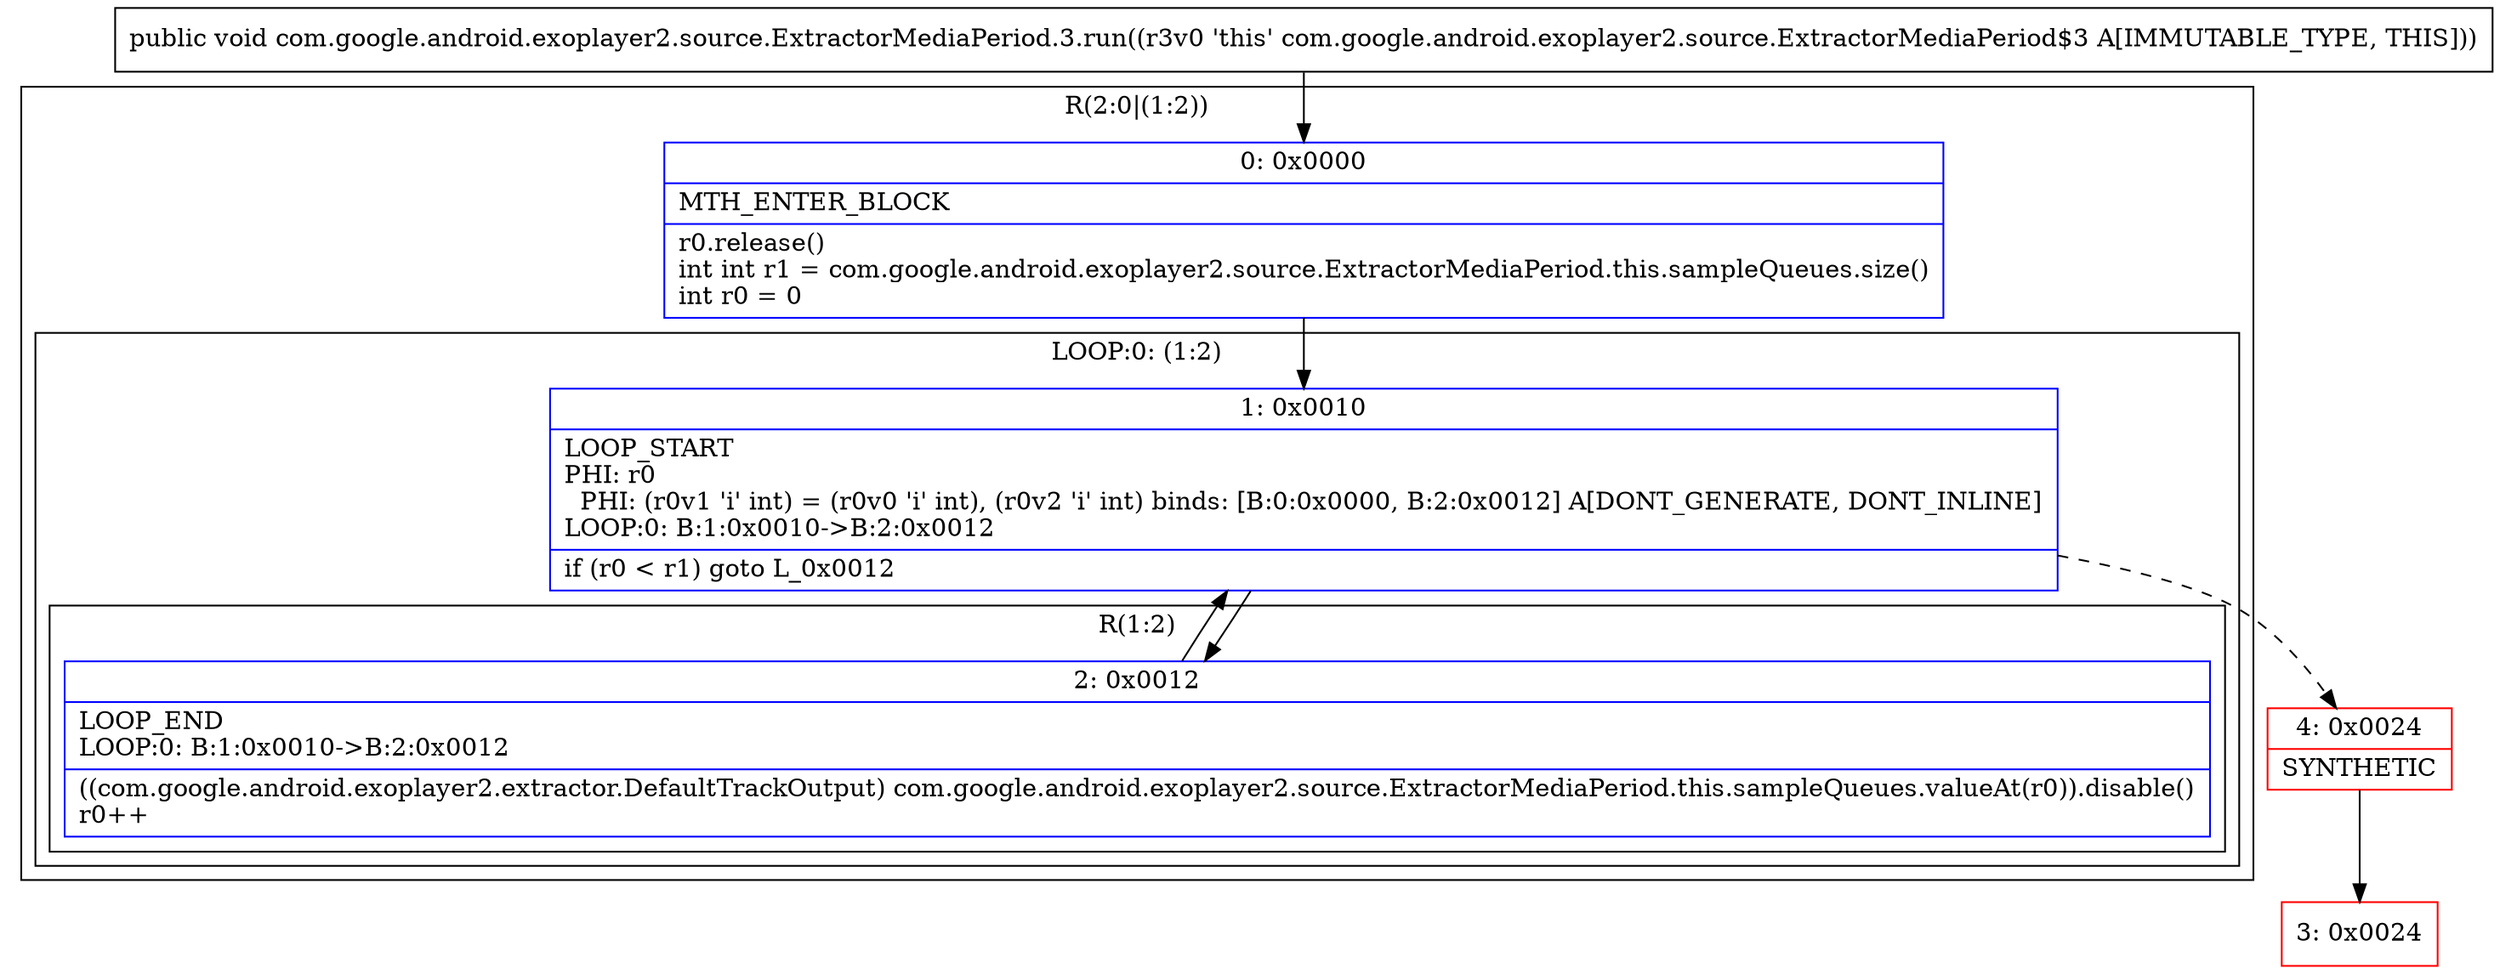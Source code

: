 digraph "CFG forcom.google.android.exoplayer2.source.ExtractorMediaPeriod.3.run()V" {
subgraph cluster_Region_2108018722 {
label = "R(2:0|(1:2))";
node [shape=record,color=blue];
Node_0 [shape=record,label="{0\:\ 0x0000|MTH_ENTER_BLOCK\l|r0.release()\lint int r1 = com.google.android.exoplayer2.source.ExtractorMediaPeriod.this.sampleQueues.size()\lint r0 = 0\l}"];
subgraph cluster_LoopRegion_41681670 {
label = "LOOP:0: (1:2)";
node [shape=record,color=blue];
Node_1 [shape=record,label="{1\:\ 0x0010|LOOP_START\lPHI: r0 \l  PHI: (r0v1 'i' int) = (r0v0 'i' int), (r0v2 'i' int) binds: [B:0:0x0000, B:2:0x0012] A[DONT_GENERATE, DONT_INLINE]\lLOOP:0: B:1:0x0010\-\>B:2:0x0012\l|if (r0 \< r1) goto L_0x0012\l}"];
subgraph cluster_Region_737237548 {
label = "R(1:2)";
node [shape=record,color=blue];
Node_2 [shape=record,label="{2\:\ 0x0012|LOOP_END\lLOOP:0: B:1:0x0010\-\>B:2:0x0012\l|((com.google.android.exoplayer2.extractor.DefaultTrackOutput) com.google.android.exoplayer2.source.ExtractorMediaPeriod.this.sampleQueues.valueAt(r0)).disable()\lr0++\l}"];
}
}
}
Node_3 [shape=record,color=red,label="{3\:\ 0x0024}"];
Node_4 [shape=record,color=red,label="{4\:\ 0x0024|SYNTHETIC\l}"];
MethodNode[shape=record,label="{public void com.google.android.exoplayer2.source.ExtractorMediaPeriod.3.run((r3v0 'this' com.google.android.exoplayer2.source.ExtractorMediaPeriod$3 A[IMMUTABLE_TYPE, THIS])) }"];
MethodNode -> Node_0;
Node_0 -> Node_1;
Node_1 -> Node_2;
Node_1 -> Node_4[style=dashed];
Node_2 -> Node_1;
Node_4 -> Node_3;
}

